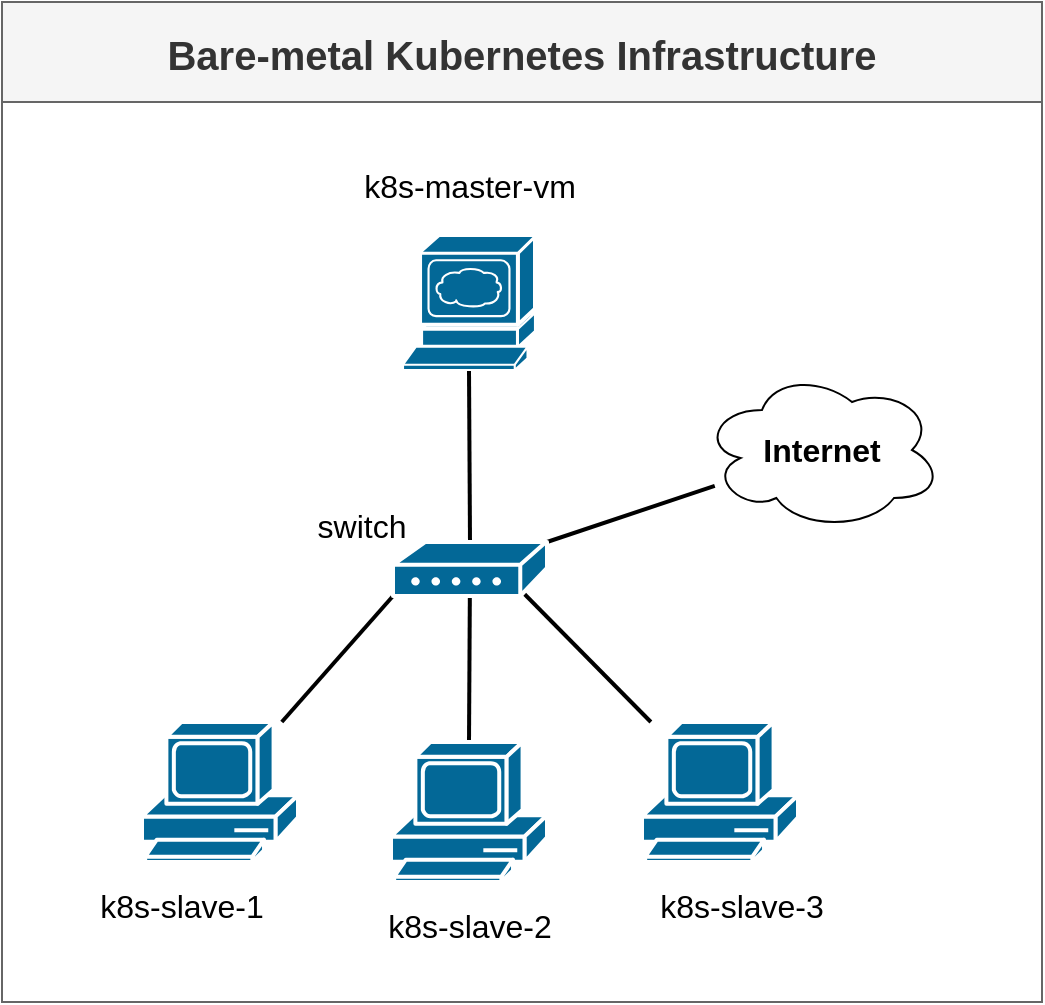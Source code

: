 <mxfile version="14.2.3" type="device"><diagram name="Page-1" id="c37626ed-c26b-45fb-9056-f9ebc6bb27b6"><mxGraphModel dx="1673" dy="946" grid="1" gridSize="10" guides="1" tooltips="1" connect="1" arrows="1" fold="1" page="1" pageScale="1" pageWidth="1100" pageHeight="850" background="#ffffff" math="0" shadow="0"><root><mxCell id="0"/><mxCell id="1" parent="0"/><mxCell id="fGXDtYMdHU8p9bkCQJgd-17" value="Bare-metal Kubernetes Infrastructure" style="swimlane;fontSize=20;startSize=50;strokeColor=#666666;fontColor=#333333;swimlaneFillColor=#ffffff;fillColor=#f5f5f5;" vertex="1" parent="1"><mxGeometry x="40" y="30" width="520" height="500" as="geometry"/></mxCell><mxCell id="1c7a67bf8fd3230f-15" value="Internet" style="ellipse;shape=cloud;whiteSpace=wrap;html=1;rounded=0;shadow=0;comic=0;strokeWidth=1;fontFamily=Helvetica;fontSize=16;fontStyle=1" parent="fGXDtYMdHU8p9bkCQJgd-17" vertex="1"><mxGeometry x="350" y="184" width="120" height="80" as="geometry"/></mxCell><UserObject label="switch" placeholders="1" name="Variable" id="fGXDtYMdHU8p9bkCQJgd-18"><mxCell style="text;html=1;strokeColor=none;fillColor=none;align=center;verticalAlign=middle;whiteSpace=wrap;overflow=hidden;fontSize=16;" vertex="1" parent="fGXDtYMdHU8p9bkCQJgd-17"><mxGeometry x="130" y="250" width="100" height="20" as="geometry"/></mxCell></UserObject><mxCell id="1c7a67bf8fd3230f-60" style="edgeStyle=none;html=1;labelBackgroundColor=none;startFill=0;endArrow=none;endFill=0;strokeWidth=2;fontFamily=Verdana;fontSize=12;entryX=0.5;entryY=0;entryDx=0;entryDy=0;entryPerimeter=0;exitX=0.5;exitY=1;exitDx=0;exitDy=0;exitPerimeter=0;" parent="1" source="fGXDtYMdHU8p9bkCQJgd-8" target="fGXDtYMdHU8p9bkCQJgd-7" edge="1"><mxGeometry relative="1" as="geometry"><mxPoint x="274" y="176" as="sourcePoint"/><mxPoint x="274" y="269" as="targetPoint"/></mxGeometry></mxCell><mxCell id="1c7a67bf8fd3230f-75" style="edgeStyle=none;html=1;labelBackgroundColor=none;startFill=0;endArrow=none;endFill=0;strokeWidth=2;fontFamily=Verdana;fontSize=12;exitX=0.707;exitY=0.54;exitDx=0;exitDy=0;exitPerimeter=0;" parent="1" source="fGXDtYMdHU8p9bkCQJgd-7" target="fGXDtYMdHU8p9bkCQJgd-5" edge="1"><mxGeometry relative="1" as="geometry"><mxPoint x="306" y="353.728" as="sourcePoint"/><mxPoint x="385.72" y="590" as="targetPoint"/></mxGeometry></mxCell><mxCell id="1c7a67bf8fd3230f-76" style="edgeStyle=none;html=1;labelBackgroundColor=none;startFill=0;endArrow=none;endFill=0;strokeWidth=2;fontFamily=Verdana;fontSize=12;entryX=0.5;entryY=0;entryDx=0;entryDy=0;entryPerimeter=0;" parent="1" source="fGXDtYMdHU8p9bkCQJgd-7" target="fGXDtYMdHU8p9bkCQJgd-4" edge="1"><mxGeometry relative="1" as="geometry"><mxPoint x="275.52" y="355" as="sourcePoint"/><mxPoint x="280.928" y="590" as="targetPoint"/></mxGeometry></mxCell><mxCell id="1c7a67bf8fd3230f-77" style="edgeStyle=none;html=1;labelBackgroundColor=none;startFill=0;endArrow=none;endFill=0;strokeWidth=2;fontFamily=Verdana;fontSize=12;exitX=0;exitY=1;exitDx=0;exitDy=0;exitPerimeter=0;" parent="1" source="fGXDtYMdHU8p9bkCQJgd-7" target="fGXDtYMdHU8p9bkCQJgd-3" edge="1"><mxGeometry relative="1" as="geometry"><mxPoint x="244.19" y="355" as="sourcePoint"/><mxPoint x="194.324" y="590" as="targetPoint"/></mxGeometry></mxCell><mxCell id="1c7a67bf8fd3230f-52" style="edgeStyle=none;html=1;labelBackgroundColor=none;startFill=0;endArrow=none;endFill=0;strokeWidth=2;fontFamily=Verdana;fontSize=12;exitX=1;exitY=0;exitDx=0;exitDy=0;exitPerimeter=0;" parent="1" source="fGXDtYMdHU8p9bkCQJgd-7" target="1c7a67bf8fd3230f-15" edge="1"><mxGeometry relative="1" as="geometry"><Array as="points"/></mxGeometry></mxCell><mxCell id="fGXDtYMdHU8p9bkCQJgd-3" value="" style="shape=mxgraph.cisco.computers_and_peripherals.pc;html=1;pointerEvents=1;dashed=0;fillColor=#036897;strokeColor=#ffffff;strokeWidth=2;verticalLabelPosition=bottom;verticalAlign=top;align=center;outlineConnect=0;" vertex="1" parent="1"><mxGeometry x="110" y="390" width="78" height="70" as="geometry"/></mxCell><mxCell id="fGXDtYMdHU8p9bkCQJgd-4" value="" style="shape=mxgraph.cisco.computers_and_peripherals.pc;html=1;pointerEvents=1;dashed=0;fillColor=#036897;strokeColor=#ffffff;strokeWidth=2;verticalLabelPosition=bottom;verticalAlign=top;align=center;outlineConnect=0;" vertex="1" parent="1"><mxGeometry x="234.5" y="400" width="78" height="70" as="geometry"/></mxCell><mxCell id="fGXDtYMdHU8p9bkCQJgd-5" value="" style="shape=mxgraph.cisco.computers_and_peripherals.pc;html=1;pointerEvents=1;dashed=0;fillColor=#036897;strokeColor=#ffffff;strokeWidth=2;verticalLabelPosition=bottom;verticalAlign=top;align=center;outlineConnect=0;" vertex="1" parent="1"><mxGeometry x="360" y="390" width="78" height="70" as="geometry"/></mxCell><mxCell id="fGXDtYMdHU8p9bkCQJgd-7" value="" style="shape=mxgraph.cisco.modems_and_phones.modem;html=1;pointerEvents=1;dashed=0;fillColor=#036897;strokeColor=#ffffff;strokeWidth=2;verticalLabelPosition=bottom;verticalAlign=top;align=center;outlineConnect=0;" vertex="1" parent="1"><mxGeometry x="235.5" y="300" width="77" height="27" as="geometry"/></mxCell><mxCell id="fGXDtYMdHU8p9bkCQJgd-8" value="" style="shape=mxgraph.cisco.servers.www_server;html=1;pointerEvents=1;dashed=0;fillColor=#036897;strokeColor=#ffffff;strokeWidth=2;verticalLabelPosition=bottom;verticalAlign=top;align=center;outlineConnect=0;" vertex="1" parent="1"><mxGeometry x="240.5" y="147" width="66" height="67" as="geometry"/></mxCell><UserObject label="k8s-slave-1" placeholders="1" name="Variable" id="fGXDtYMdHU8p9bkCQJgd-10"><mxCell style="text;html=1;strokeColor=none;fillColor=none;align=center;verticalAlign=middle;whiteSpace=wrap;overflow=hidden;fontSize=16;" vertex="1" parent="1"><mxGeometry x="80" y="470" width="100" height="20" as="geometry"/></mxCell></UserObject><UserObject label="k8s-slave-2" placeholders="1" name="Variable" id="fGXDtYMdHU8p9bkCQJgd-13"><mxCell style="text;html=1;strokeColor=none;fillColor=none;align=center;verticalAlign=middle;whiteSpace=wrap;overflow=hidden;fontSize=16;" vertex="1" parent="1"><mxGeometry x="223.5" y="480" width="100" height="20" as="geometry"/></mxCell></UserObject><UserObject label="k8s-slave-3" placeholders="1" name="Variable" id="fGXDtYMdHU8p9bkCQJgd-14"><mxCell style="text;html=1;strokeColor=none;fillColor=none;align=center;verticalAlign=middle;whiteSpace=wrap;overflow=hidden;fontSize=16;" vertex="1" parent="1"><mxGeometry x="360" y="470" width="100" height="20" as="geometry"/></mxCell></UserObject><UserObject label="k8s-master-vm" placeholders="1" name="Variable" id="fGXDtYMdHU8p9bkCQJgd-15"><mxCell style="text;html=1;strokeColor=none;fillColor=none;align=center;verticalAlign=middle;whiteSpace=wrap;overflow=hidden;fontSize=16;" vertex="1" parent="1"><mxGeometry x="216" y="110" width="116" height="20" as="geometry"/></mxCell></UserObject></root></mxGraphModel></diagram></mxfile>